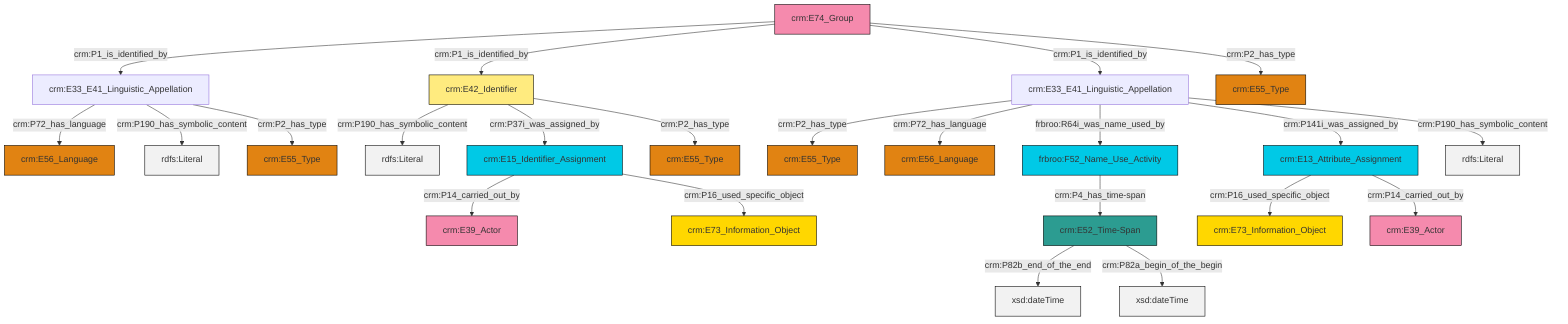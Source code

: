 graph TD
classDef Literal fill:#f2f2f2,stroke:#000000;
classDef CRM_Entity fill:#FFFFFF,stroke:#000000;
classDef Temporal_Entity fill:#00C9E6, stroke:#000000;
classDef Type fill:#E18312, stroke:#000000;
classDef Time-Span fill:#2C9C91, stroke:#000000;
classDef Appellation fill:#FFEB7F, stroke:#000000;
classDef Place fill:#008836, stroke:#000000;
classDef Persistent_Item fill:#B266B2, stroke:#000000;
classDef Conceptual_Object fill:#FFD700, stroke:#000000;
classDef Physical_Thing fill:#D2B48C, stroke:#000000;
classDef Actor fill:#f58aad, stroke:#000000;
classDef PC_Classes fill:#4ce600, stroke:#000000;
classDef Multi fill:#cccccc,stroke:#000000;

0["crm:E13_Attribute_Assignment"]:::Temporal_Entity -->|crm:P16_used_specific_object| 1["crm:E73_Information_Object"]:::Conceptual_Object
6["crm:E15_Identifier_Assignment"]:::Temporal_Entity -->|crm:P14_carried_out_by| 7["crm:E39_Actor"]:::Actor
8["crm:E42_Identifier"]:::Appellation -->|crm:P190_has_symbolic_content| 9[rdfs:Literal]:::Literal
0["crm:E13_Attribute_Assignment"]:::Temporal_Entity -->|crm:P14_carried_out_by| 10["crm:E39_Actor"]:::Actor
11["crm:E33_E41_Linguistic_Appellation"]:::Default -->|crm:P2_has_type| 12["crm:E55_Type"]:::Type
15["crm:E74_Group"]:::Actor -->|crm:P1_is_identified_by| 2["crm:E33_E41_Linguistic_Appellation"]:::Default
11["crm:E33_E41_Linguistic_Appellation"]:::Default -->|crm:P72_has_language| 18["crm:E56_Language"]:::Type
2["crm:E33_E41_Linguistic_Appellation"]:::Default -->|crm:P72_has_language| 19["crm:E56_Language"]:::Type
15["crm:E74_Group"]:::Actor -->|crm:P1_is_identified_by| 8["crm:E42_Identifier"]:::Appellation
8["crm:E42_Identifier"]:::Appellation -->|crm:P37i_was_assigned_by| 6["crm:E15_Identifier_Assignment"]:::Temporal_Entity
11["crm:E33_E41_Linguistic_Appellation"]:::Default -->|frbroo:R64i_was_name_used_by| 21["frbroo:F52_Name_Use_Activity"]:::Temporal_Entity
8["crm:E42_Identifier"]:::Appellation -->|crm:P2_has_type| 29["crm:E55_Type"]:::Type
15["crm:E74_Group"]:::Actor -->|crm:P1_is_identified_by| 11["crm:E33_E41_Linguistic_Appellation"]:::Default
2["crm:E33_E41_Linguistic_Appellation"]:::Default -->|crm:P190_has_symbolic_content| 30[rdfs:Literal]:::Literal
16["crm:E52_Time-Span"]:::Time-Span -->|crm:P82b_end_of_the_end| 31[xsd:dateTime]:::Literal
16["crm:E52_Time-Span"]:::Time-Span -->|crm:P82a_begin_of_the_begin| 32[xsd:dateTime]:::Literal
15["crm:E74_Group"]:::Actor -->|crm:P2_has_type| 23["crm:E55_Type"]:::Type
11["crm:E33_E41_Linguistic_Appellation"]:::Default -->|crm:P141i_was_assigned_by| 0["crm:E13_Attribute_Assignment"]:::Temporal_Entity
2["crm:E33_E41_Linguistic_Appellation"]:::Default -->|crm:P2_has_type| 4["crm:E55_Type"]:::Type
11["crm:E33_E41_Linguistic_Appellation"]:::Default -->|crm:P190_has_symbolic_content| 40[rdfs:Literal]:::Literal
21["frbroo:F52_Name_Use_Activity"]:::Temporal_Entity -->|crm:P4_has_time-span| 16["crm:E52_Time-Span"]:::Time-Span
6["crm:E15_Identifier_Assignment"]:::Temporal_Entity -->|crm:P16_used_specific_object| 13["crm:E73_Information_Object"]:::Conceptual_Object